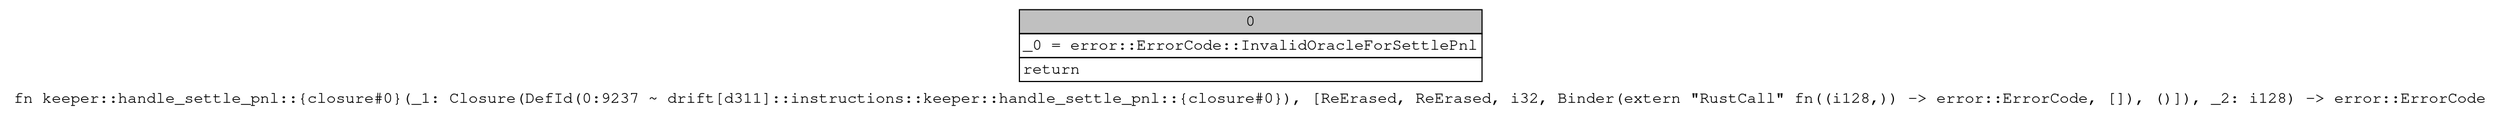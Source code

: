 digraph Mir_0_9237 {
    graph [fontname="Courier, monospace"];
    node [fontname="Courier, monospace"];
    edge [fontname="Courier, monospace"];
    label=<fn keeper::handle_settle_pnl::{closure#0}(_1: Closure(DefId(0:9237 ~ drift[d311]::instructions::keeper::handle_settle_pnl::{closure#0}), [ReErased, ReErased, i32, Binder(extern &quot;RustCall&quot; fn((i128,)) -&gt; error::ErrorCode, []), ()]), _2: i128) -&gt; error::ErrorCode<br align="left"/>>;
    bb0__0_9237 [shape="none", label=<<table border="0" cellborder="1" cellspacing="0"><tr><td bgcolor="gray" align="center" colspan="1">0</td></tr><tr><td align="left" balign="left">_0 = error::ErrorCode::InvalidOracleForSettlePnl<br/></td></tr><tr><td align="left">return</td></tr></table>>];
}
